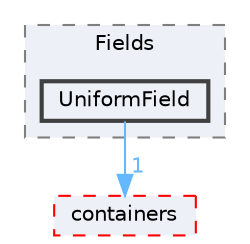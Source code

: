 digraph "src/OpenFOAM/fields/Fields/UniformField"
{
 // LATEX_PDF_SIZE
  bgcolor="transparent";
  edge [fontname=Helvetica,fontsize=10,labelfontname=Helvetica,labelfontsize=10];
  node [fontname=Helvetica,fontsize=10,shape=box,height=0.2,width=0.4];
  compound=true
  subgraph clusterdir_7d364942a13d3ce50f6681364b448a98 {
    graph [ bgcolor="#edf0f7", pencolor="grey50", label="Fields", fontname=Helvetica,fontsize=10 style="filled,dashed", URL="dir_7d364942a13d3ce50f6681364b448a98.html",tooltip=""]
  dir_8e8b3a2ae0e5a7f8f74b09c6aabe1d64 [label="UniformField", fillcolor="#edf0f7", color="grey25", style="filled,bold", URL="dir_8e8b3a2ae0e5a7f8f74b09c6aabe1d64.html",tooltip=""];
  }
  dir_19d0872053bde092be81d7fe3f56cbf7 [label="containers", fillcolor="#edf0f7", color="red", style="filled,dashed", URL="dir_19d0872053bde092be81d7fe3f56cbf7.html",tooltip=""];
  dir_8e8b3a2ae0e5a7f8f74b09c6aabe1d64->dir_19d0872053bde092be81d7fe3f56cbf7 [headlabel="1", labeldistance=1.5 headhref="dir_004209_000669.html" href="dir_004209_000669.html" color="steelblue1" fontcolor="steelblue1"];
}
